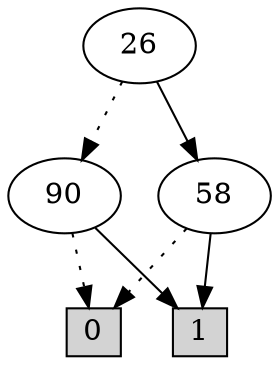 digraph G {
0 [shape=box, label="0", style=filled, shape=box, height=0.3, width=0.3];
1 [shape=box, label="1", style=filled, shape=box, height=0.3, width=0.3];
1518 [label="26"];
1518 -> 182 [style=dotted];
1518 -> 118 [style=filled];
182 [label="90"];
182 -> 0 [style=dotted];
182 -> 1 [style=filled];
118 [label="58"];
118 -> 0 [style=dotted];
118 -> 1 [style=filled];
}
